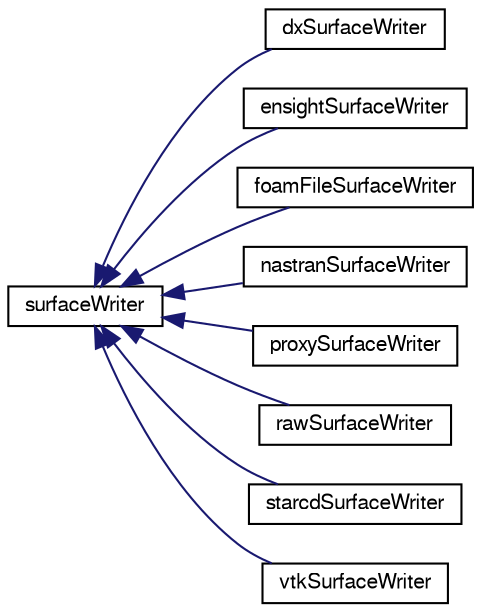 digraph "Graphical Class Hierarchy"
{
  bgcolor="transparent";
  edge [fontname="FreeSans",fontsize="10",labelfontname="FreeSans",labelfontsize="10"];
  node [fontname="FreeSans",fontsize="10",shape=record];
  rankdir="LR";
  Node1 [label="surfaceWriter",height=0.2,width=0.4,color="black",URL="$a02431.html",tooltip="Base class for surface writers. "];
  Node1 -> Node2 [dir="back",color="midnightblue",fontsize="10",style="solid",fontname="FreeSans"];
  Node2 [label="dxSurfaceWriter",height=0.2,width=0.4,color="black",URL="$a00571.html",tooltip="A surfaceWriter for OpenDX format. "];
  Node1 -> Node3 [dir="back",color="midnightblue",fontsize="10",style="solid",fontname="FreeSans"];
  Node3 [label="ensightSurfaceWriter",height=0.2,width=0.4,color="black",URL="$a00637.html",tooltip="A surfaceWriter for Ensight format. "];
  Node1 -> Node4 [dir="back",color="midnightblue",fontsize="10",style="solid",fontname="FreeSans"];
  Node4 [label="foamFileSurfaceWriter",height=0.2,width=0.4,color="black",URL="$a00826.html",tooltip="A surfaceWriter for foamFiles. "];
  Node1 -> Node5 [dir="back",color="midnightblue",fontsize="10",style="solid",fontname="FreeSans"];
  Node5 [label="nastranSurfaceWriter",height=0.2,width=0.4,color="black",URL="$a01527.html",tooltip="A surface writer for the Nastran file format - both surface mesh and fields. "];
  Node1 -> Node6 [dir="back",color="midnightblue",fontsize="10",style="solid",fontname="FreeSans"];
  Node6 [label="proxySurfaceWriter",height=0.2,width=0.4,color="black",URL="$a01948.html",tooltip="A surfaceWriter that writes the geometry via the MeshedSurfaceProxy, but which does not support any f..."];
  Node1 -> Node7 [dir="back",color="midnightblue",fontsize="10",style="solid",fontname="FreeSans"];
  Node7 [label="rawSurfaceWriter",height=0.2,width=0.4,color="black",URL="$a02014.html",tooltip="A surfaceWriter for raw output. "];
  Node1 -> Node8 [dir="back",color="midnightblue",fontsize="10",style="solid",fontname="FreeSans"];
  Node8 [label="starcdSurfaceWriter",height=0.2,width=0.4,color="black",URL="$a02366.html",tooltip="A surfaceWriter for STARCD files. "];
  Node1 -> Node9 [dir="back",color="midnightblue",fontsize="10",style="solid",fontname="FreeSans"];
  Node9 [label="vtkSurfaceWriter",height=0.2,width=0.4,color="black",URL="$a02746.html",tooltip="A surfaceWriter for VTK legacy format. "];
}
